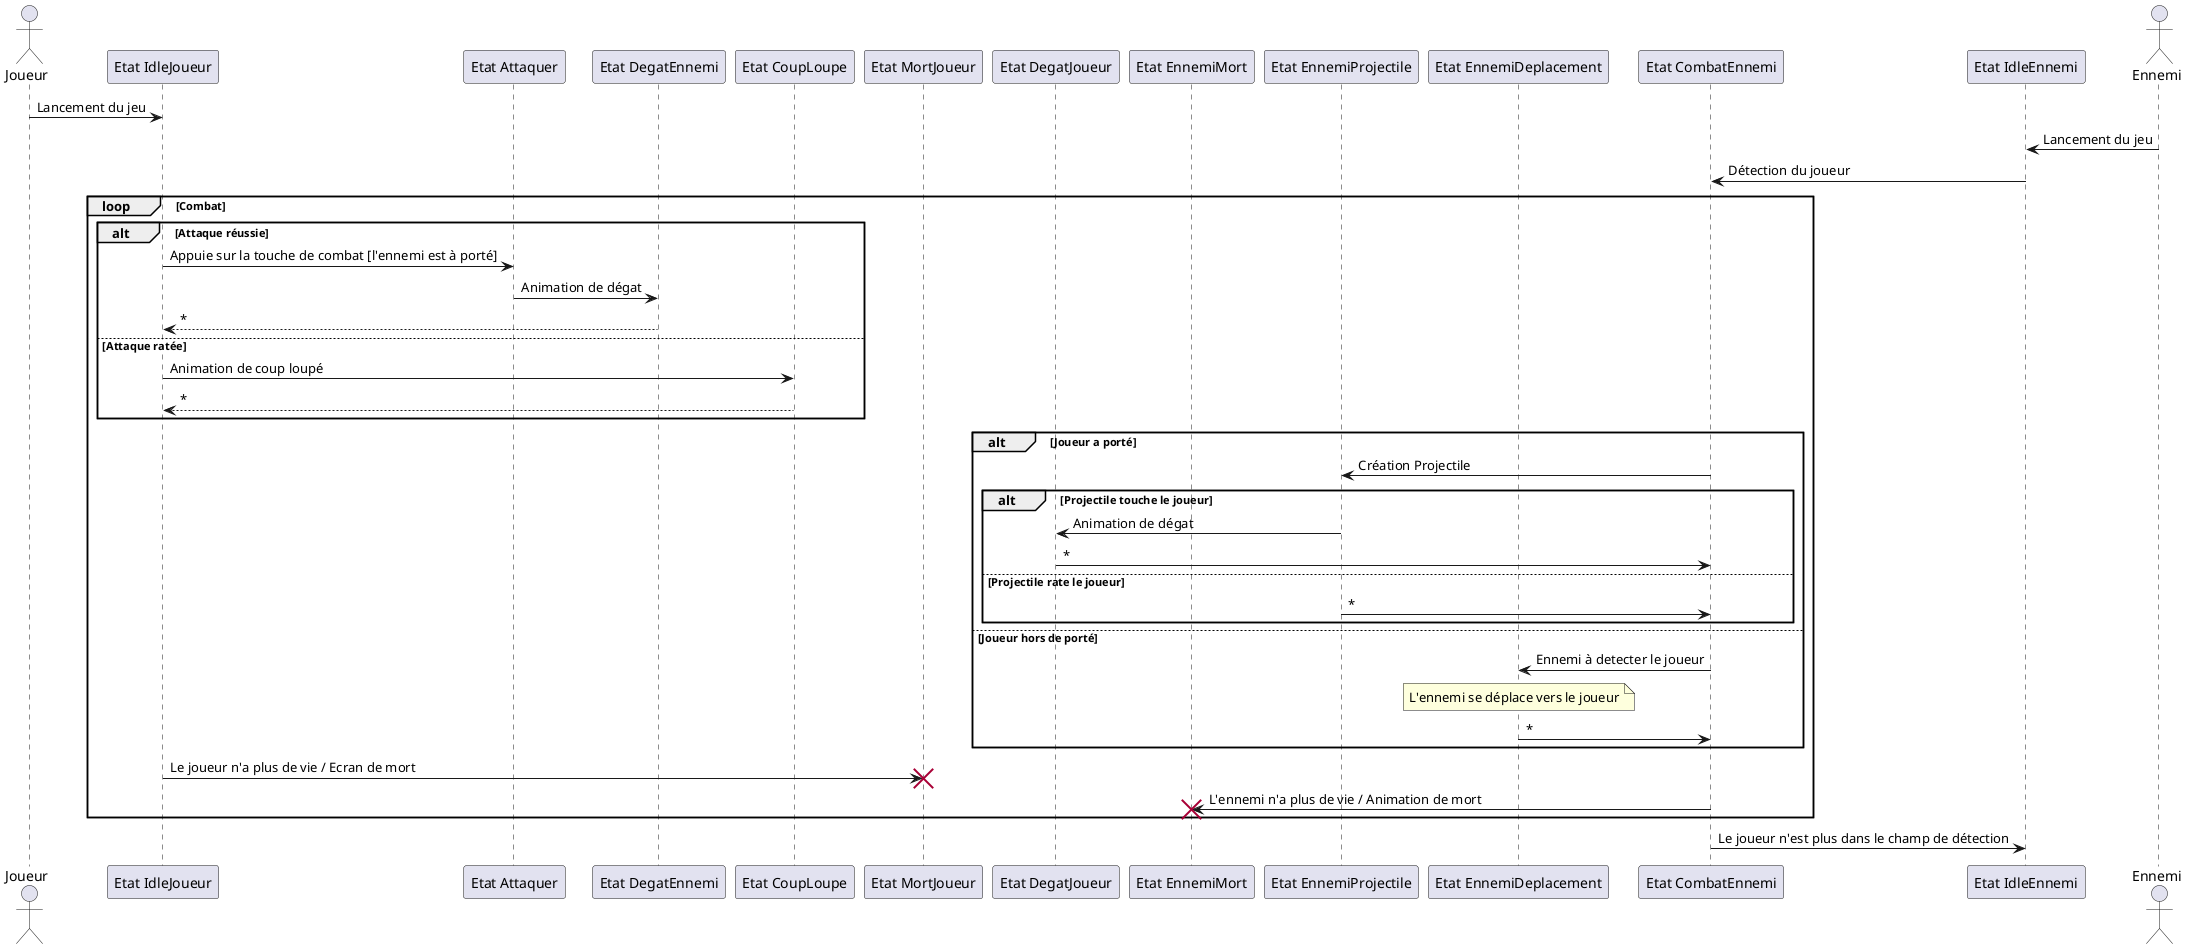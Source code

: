 @startuml Sequence_Combat
actor Joueur

participant "Etat IdleJoueur" as EtatIdleJoueur
participant "Etat Attaquer" as EtatAttaquer
participant "Etat DegatEnnemi" as EtatDegatEnnemi
participant "Etat CoupLoupe" as EtatCoupLoupe
participant "Etat MortJoueur" as EtatMortJoueur

participant "Etat DegatJoueur" as EtatDegatJoueur
participant "Etat EnnemiMort" as EtatEnnemiMort
participant "Etat EnnemiProjectile" as EtatEnnemiProjectile
participant "Etat EnnemiDeplacement" as EtatEnnemiDeplacement
participant "Etat CombatEnnemi" as EtatCombatEnnemi
participant "Etat IdleEnnemi" as EtatIdleEnnemi

actor Ennemi

Joueur -> EtatIdleJoueur : Lancement du jeu

Ennemi -> EtatIdleEnnemi : Lancement du jeu
EtatIdleEnnemi -> EtatCombatEnnemi : Détection du joueur

loop Combat
    alt Attaque réussie
        EtatIdleJoueur -> EtatAttaquer : Appuie sur la touche de combat [l'ennemi est à porté]
        EtatAttaquer -> EtatDegatEnnemi : Animation de dégat
        EtatDegatEnnemi --> EtatIdleJoueur : *
    else Attaque ratée
        EtatIdleJoueur -> EtatCoupLoupe : Animation de coup loupé
        EtatCoupLoupe --> EtatIdleJoueur : *
    end

    /' Soit l'ennemie avance vers le joueur, soit il attaque '/
    alt Joueur a porté
        EtatCombatEnnemi -> EtatEnnemiProjectile : Création Projectile
        alt Projectile touche le joueur
            EtatEnnemiProjectile -> EtatDegatJoueur : Animation de dégat
            EtatDegatJoueur -> EtatCombatEnnemi : *
        else Projectile rate le joueur
            EtatEnnemiProjectile -> EtatCombatEnnemi : *
        end
    else Joueur hors de porté
        EtatCombatEnnemi -> EtatEnnemiDeplacement : Ennemi à detecter le joueur
        note over EtatEnnemiDeplacement : L'ennemi se déplace vers le joueur
        EtatEnnemiDeplacement -> EtatCombatEnnemi : *
    end
    
    
    
    /' Je ne suis pas sûr de comment représenter les morts, 
    peut-être partant de l'attaque directement 
    (reçu pour la mort du joueur et asséné pour celle de l'ennemi)
    '/
    EtatIdleJoueur -> EtatMortJoueur !! : Le joueur n'a plus de vie / Ecran de mort
    EtatCombatEnnemi -> EtatEnnemiMort !! : L'ennemi n'a plus de vie / Animation de mort
end

EtatCombatEnnemi -> EtatIdleEnnemi : Le joueur n'est plus dans le champ de détection


@enduml